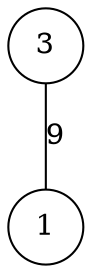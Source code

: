 graph { 
	 fontname="Helvetica,Arial,sans-serif" 
	 node [shape = circle]; 
	 3 -- 1 [label = "9"];
	 1;
	 3;
}
